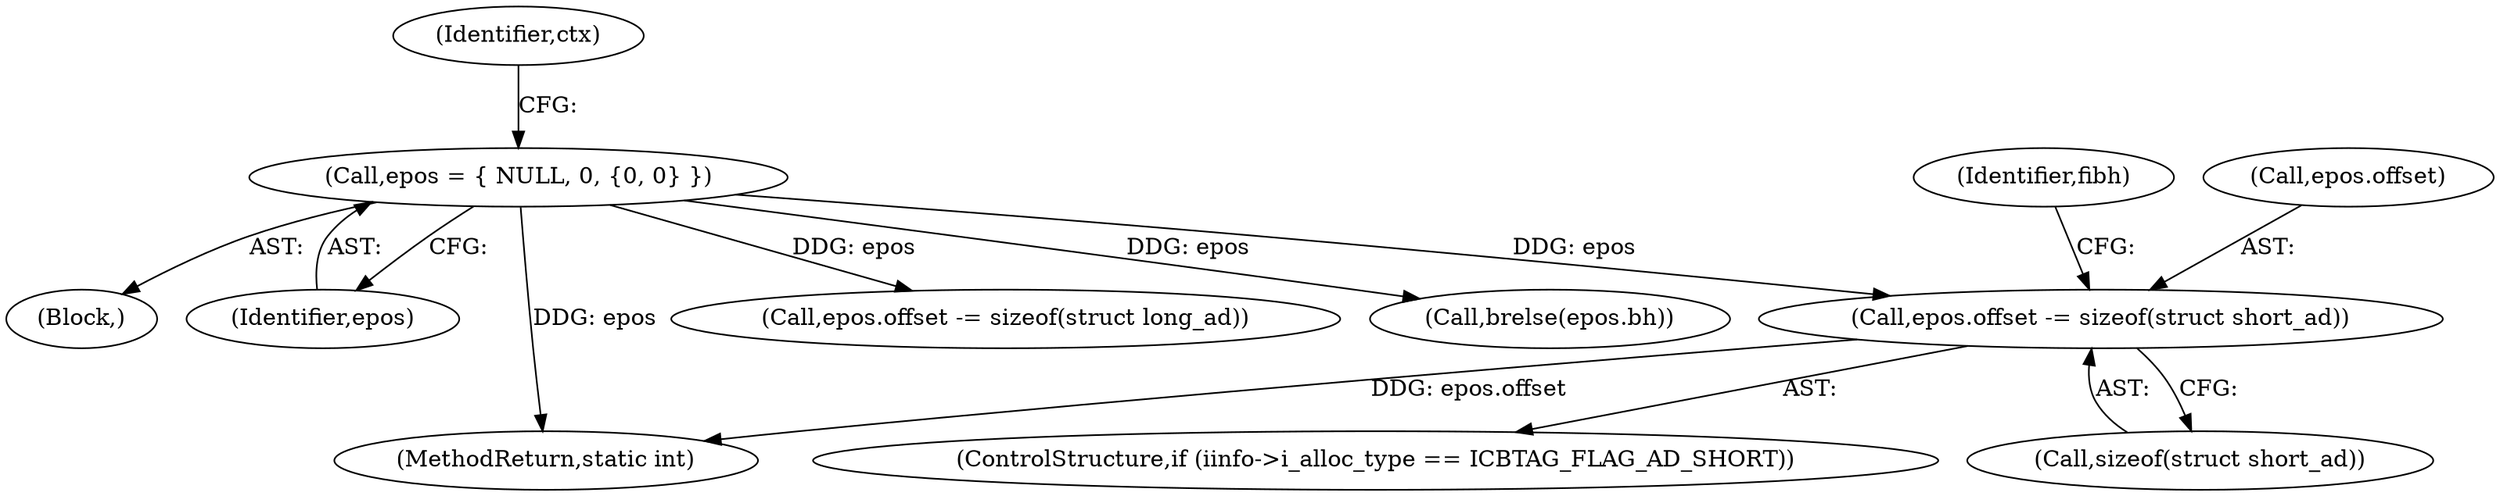 digraph "0_linux_0e5cc9a40ada6046e6bc3bdfcd0c0d7e4b706b14@API" {
"1000290" [label="(Call,epos.offset -= sizeof(struct short_ad))"];
"1000154" [label="(Call,epos = { NULL, 0, {0, 0} })"];
"1000318" [label="(Identifier,fibh)"];
"1000689" [label="(Call,brelse(epos.bh))"];
"1000155" [label="(Identifier,epos)"];
"1000159" [label="(Identifier,ctx)"];
"1000154" [label="(Call,epos = { NULL, 0, {0, 0} })"];
"1000294" [label="(Call,sizeof(struct short_ad))"];
"1000284" [label="(ControlStructure,if (iinfo->i_alloc_type == ICBTAG_FLAG_AD_SHORT))"];
"1000291" [label="(Call,epos.offset)"];
"1000105" [label="(Block,)"];
"1000697" [label="(MethodReturn,static int)"];
"1000303" [label="(Call,epos.offset -= sizeof(struct long_ad))"];
"1000290" [label="(Call,epos.offset -= sizeof(struct short_ad))"];
"1000290" -> "1000284"  [label="AST: "];
"1000290" -> "1000294"  [label="CFG: "];
"1000291" -> "1000290"  [label="AST: "];
"1000294" -> "1000290"  [label="AST: "];
"1000318" -> "1000290"  [label="CFG: "];
"1000290" -> "1000697"  [label="DDG: epos.offset"];
"1000154" -> "1000290"  [label="DDG: epos"];
"1000154" -> "1000105"  [label="AST: "];
"1000154" -> "1000155"  [label="CFG: "];
"1000155" -> "1000154"  [label="AST: "];
"1000159" -> "1000154"  [label="CFG: "];
"1000154" -> "1000697"  [label="DDG: epos"];
"1000154" -> "1000303"  [label="DDG: epos"];
"1000154" -> "1000689"  [label="DDG: epos"];
}
